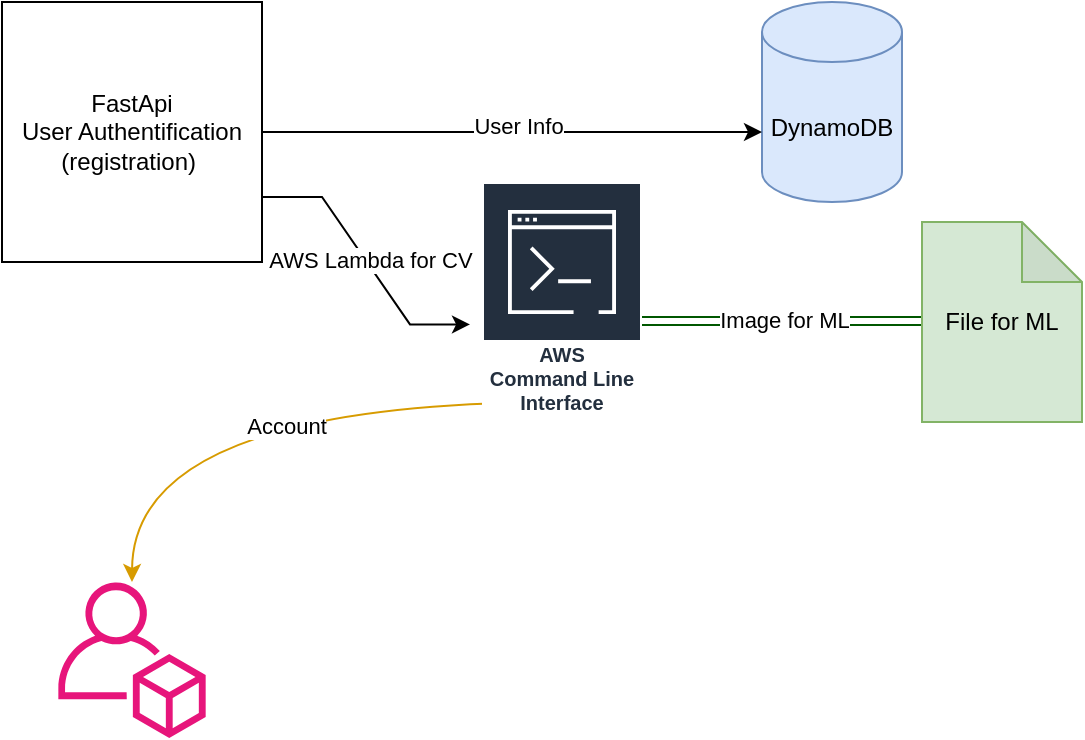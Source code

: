 <mxfile version="24.0.2" type="github">
  <diagram name="Page-1" id="3lYDmKNsDnXVFXwoMM7O">
    <mxGraphModel dx="1050" dy="618" grid="1" gridSize="10" guides="1" tooltips="1" connect="1" arrows="1" fold="1" page="1" pageScale="1" pageWidth="850" pageHeight="1100" math="0" shadow="0">
      <root>
        <mxCell id="0" />
        <mxCell id="1" parent="0" />
        <mxCell id="XYi-7O2tZzJVUiUnrmQI-1" value="FastApi&lt;br&gt;User Authentification&lt;div&gt;(registration)&amp;nbsp;&lt;/div&gt;" style="whiteSpace=wrap;html=1;aspect=fixed;" vertex="1" parent="1">
          <mxGeometry x="80" y="40" width="130" height="130" as="geometry" />
        </mxCell>
        <mxCell id="XYi-7O2tZzJVUiUnrmQI-2" value="DynamoDB" style="shape=cylinder3;whiteSpace=wrap;html=1;boundedLbl=1;backgroundOutline=1;size=15;fillColor=#dae8fc;strokeColor=#6c8ebf;" vertex="1" parent="1">
          <mxGeometry x="460" y="40" width="70" height="100" as="geometry" />
        </mxCell>
        <mxCell id="XYi-7O2tZzJVUiUnrmQI-4" value="" style="endArrow=classic;html=1;rounded=0;" edge="1" parent="1" source="XYi-7O2tZzJVUiUnrmQI-1">
          <mxGeometry width="50" height="50" relative="1" as="geometry">
            <mxPoint x="400" y="350" as="sourcePoint" />
            <mxPoint x="460" y="105" as="targetPoint" />
          </mxGeometry>
        </mxCell>
        <mxCell id="XYi-7O2tZzJVUiUnrmQI-22" value="User Info" style="edgeLabel;html=1;align=center;verticalAlign=middle;resizable=0;points=[];" vertex="1" connectable="0" parent="XYi-7O2tZzJVUiUnrmQI-4">
          <mxGeometry x="0.022" y="3" relative="1" as="geometry">
            <mxPoint as="offset" />
          </mxGeometry>
        </mxCell>
        <mxCell id="XYi-7O2tZzJVUiUnrmQI-7" value="" style="endArrow=classic;html=1;rounded=0;exitX=1;exitY=0.75;exitDx=0;exitDy=0;entryX=-0.075;entryY=0.515;entryDx=0;entryDy=0;entryPerimeter=0;edgeStyle=entityRelationEdgeStyle;" edge="1" parent="1" source="XYi-7O2tZzJVUiUnrmQI-1">
          <mxGeometry relative="1" as="geometry">
            <mxPoint x="370" y="320" as="sourcePoint" />
            <mxPoint x="314" y="201.2" as="targetPoint" />
          </mxGeometry>
        </mxCell>
        <mxCell id="XYi-7O2tZzJVUiUnrmQI-8" value="Label" style="edgeLabel;resizable=0;html=1;;align=center;verticalAlign=middle;" connectable="0" vertex="1" parent="XYi-7O2tZzJVUiUnrmQI-7">
          <mxGeometry relative="1" as="geometry" />
        </mxCell>
        <mxCell id="XYi-7O2tZzJVUiUnrmQI-9" value="AWS Lambda for CV" style="edgeLabel;html=1;align=center;verticalAlign=middle;resizable=0;points=[];" vertex="1" connectable="0" parent="XYi-7O2tZzJVUiUnrmQI-7">
          <mxGeometry x="-0.105" y="-3" relative="1" as="geometry">
            <mxPoint x="8" y="4" as="offset" />
          </mxGeometry>
        </mxCell>
        <mxCell id="XYi-7O2tZzJVUiUnrmQI-10" value="" style="shape=link;html=1;rounded=0;exitX=1;exitY=0.5;exitDx=0;exitDy=0;exitPerimeter=0;fillColor=#008a00;strokeColor=#005700;" edge="1" parent="1">
          <mxGeometry width="100" relative="1" as="geometry">
            <mxPoint x="400" y="199.5" as="sourcePoint" />
            <mxPoint x="540" y="199.5" as="targetPoint" />
            <Array as="points" />
          </mxGeometry>
        </mxCell>
        <mxCell id="XYi-7O2tZzJVUiUnrmQI-17" value="Image for ML" style="edgeLabel;html=1;align=center;verticalAlign=middle;resizable=0;points=[];" vertex="1" connectable="0" parent="XYi-7O2tZzJVUiUnrmQI-10">
          <mxGeometry x="0.011" y="1" relative="1" as="geometry">
            <mxPoint as="offset" />
          </mxGeometry>
        </mxCell>
        <mxCell id="XYi-7O2tZzJVUiUnrmQI-11" value="File for ML" style="shape=note;whiteSpace=wrap;html=1;backgroundOutline=1;darkOpacity=0.05;fillColor=#d5e8d4;strokeColor=#82b366;" vertex="1" parent="1">
          <mxGeometry x="540" y="150" width="80" height="100" as="geometry" />
        </mxCell>
        <mxCell id="XYi-7O2tZzJVUiUnrmQI-13" value="" style="endArrow=classic;html=1;rounded=0;exitX=0.5;exitY=1;exitDx=0;exitDy=0;fillColor=#ffe6cc;strokeColor=#d79b00;edgeStyle=orthogonalEdgeStyle;curved=1;" edge="1" parent="1">
          <mxGeometry width="50" height="50" relative="1" as="geometry">
            <mxPoint x="360" y="240" as="sourcePoint" />
            <mxPoint x="145" y="330" as="targetPoint" />
          </mxGeometry>
        </mxCell>
        <mxCell id="XYi-7O2tZzJVUiUnrmQI-26" value="Account" style="edgeLabel;html=1;align=center;verticalAlign=middle;resizable=0;points=[];" vertex="1" connectable="0" parent="XYi-7O2tZzJVUiUnrmQI-13">
          <mxGeometry x="-0.091" y="11" relative="1" as="geometry">
            <mxPoint as="offset" />
          </mxGeometry>
        </mxCell>
        <mxCell id="XYi-7O2tZzJVUiUnrmQI-24" value="AWS&#xa;Command Line Interface" style="sketch=0;outlineConnect=0;fontColor=#232F3E;gradientColor=none;strokeColor=#ffffff;fillColor=#232F3E;dashed=0;verticalLabelPosition=middle;verticalAlign=bottom;align=center;html=1;whiteSpace=wrap;fontSize=10;fontStyle=1;spacing=3;shape=mxgraph.aws4.productIcon;prIcon=mxgraph.aws4.command_line_interface;" vertex="1" parent="1">
          <mxGeometry x="320" y="130" width="80" height="120" as="geometry" />
        </mxCell>
        <mxCell id="XYi-7O2tZzJVUiUnrmQI-25" value="" style="sketch=0;outlineConnect=0;fontColor=#232F3E;gradientColor=none;fillColor=#E7157B;strokeColor=none;dashed=0;verticalLabelPosition=bottom;verticalAlign=top;align=center;html=1;fontSize=12;fontStyle=0;aspect=fixed;pointerEvents=1;shape=mxgraph.aws4.organizations_account;" vertex="1" parent="1">
          <mxGeometry x="108" y="330" width="74" height="78" as="geometry" />
        </mxCell>
      </root>
    </mxGraphModel>
  </diagram>
</mxfile>
